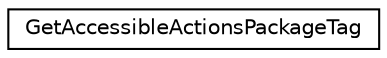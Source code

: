 digraph "类继承关系图"
{
 // LATEX_PDF_SIZE
  edge [fontname="Helvetica",fontsize="10",labelfontname="Helvetica",labelfontsize="10"];
  node [fontname="Helvetica",fontsize="10",shape=record];
  rankdir="LR";
  Node0 [label="GetAccessibleActionsPackageTag",height=0.2,width=0.4,color="black", fillcolor="white", style="filled",URL="$struct_get_accessible_actions_package_tag.html",tooltip=" "];
}
